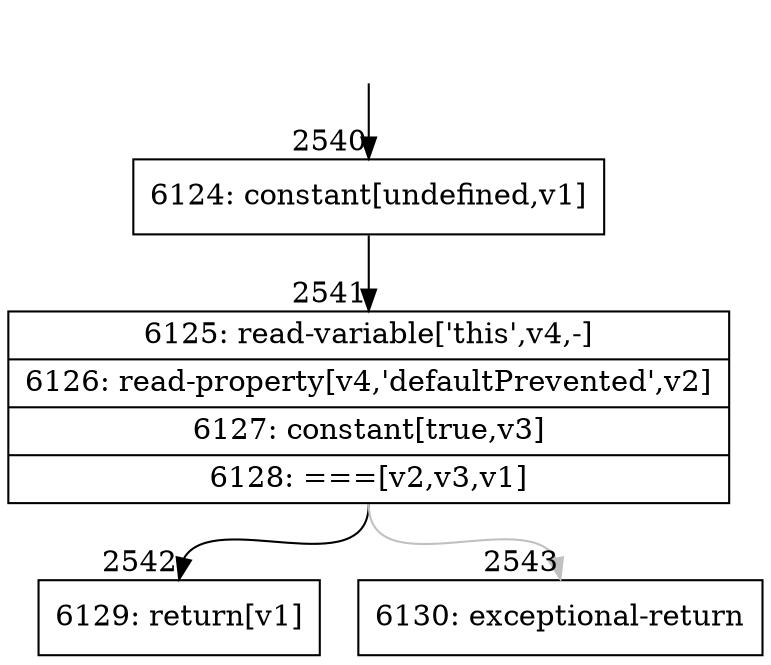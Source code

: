 digraph {
rankdir="TD"
BB_entry201[shape=none,label=""];
BB_entry201 -> BB2540 [tailport=s, headport=n, headlabel="    2540"]
BB2540 [shape=record label="{6124: constant[undefined,v1]}" ] 
BB2540 -> BB2541 [tailport=s, headport=n, headlabel="      2541"]
BB2541 [shape=record label="{6125: read-variable['this',v4,-]|6126: read-property[v4,'defaultPrevented',v2]|6127: constant[true,v3]|6128: ===[v2,v3,v1]}" ] 
BB2541 -> BB2542 [tailport=s, headport=n, headlabel="      2542"]
BB2541 -> BB2543 [tailport=s, headport=n, color=gray, headlabel="      2543"]
BB2542 [shape=record label="{6129: return[v1]}" ] 
BB2543 [shape=record label="{6130: exceptional-return}" ] 
//#$~ 3479
}
